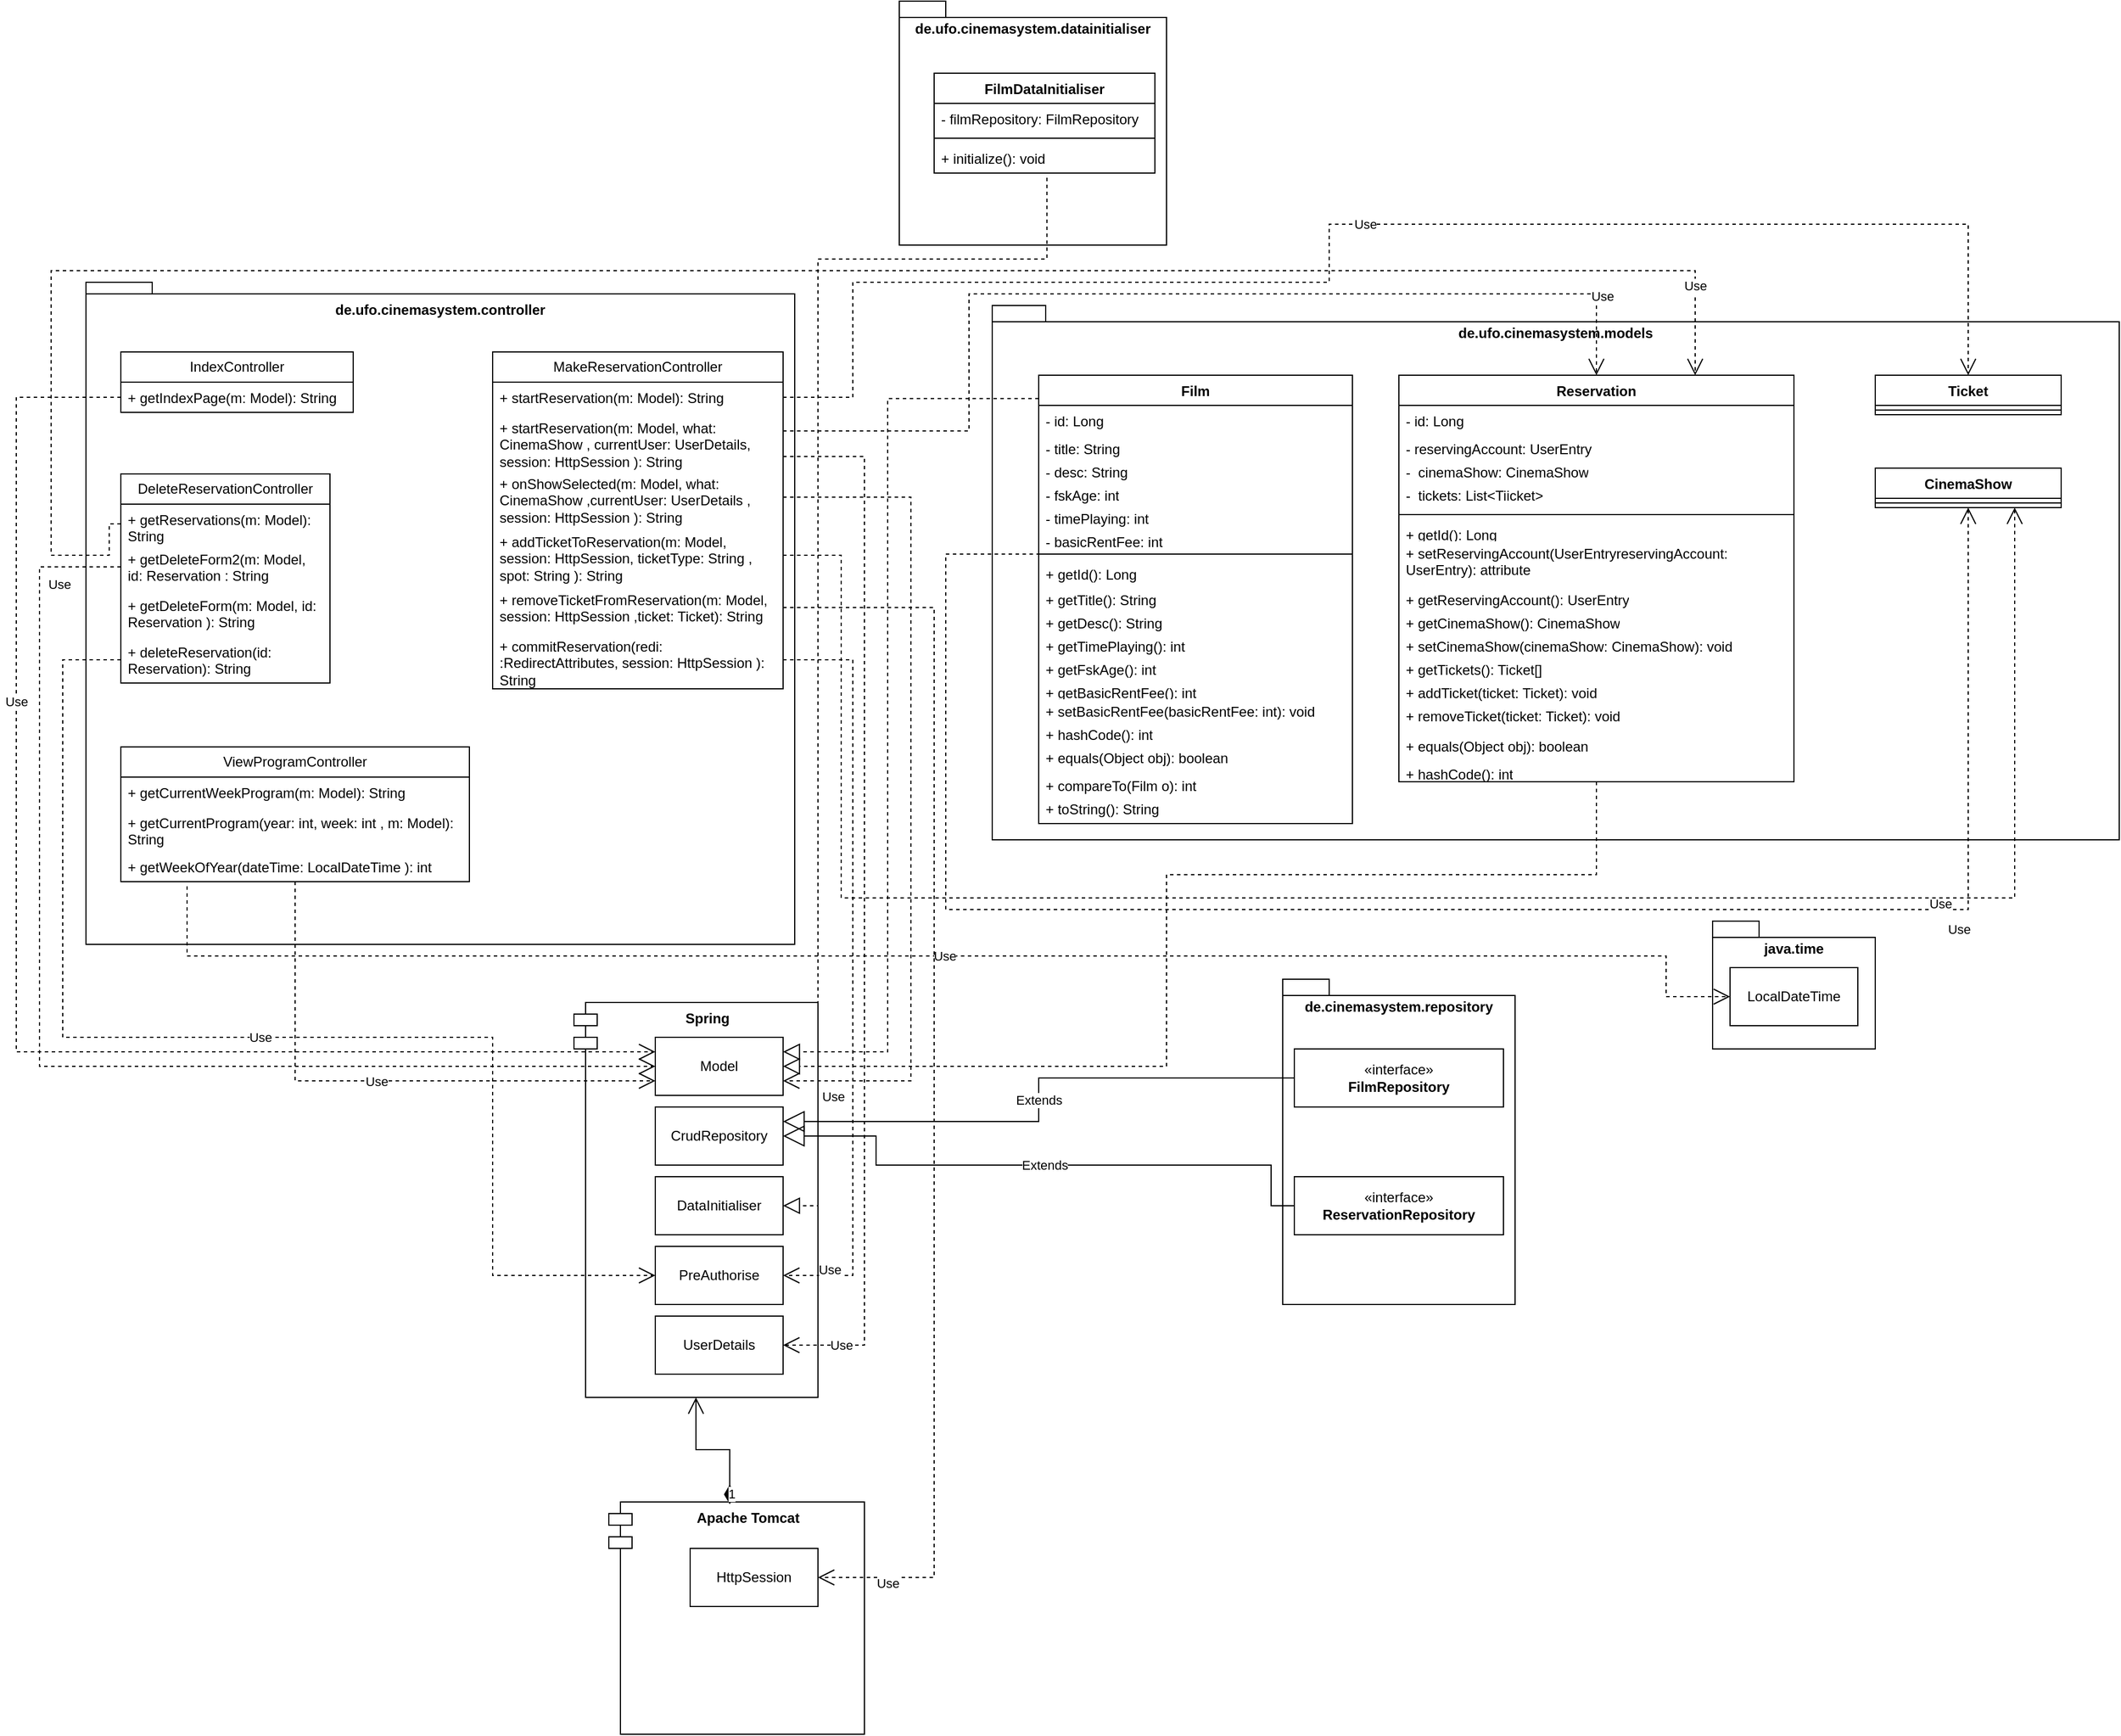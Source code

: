 <mxfile scale="1" border="0" version="24.4.4" type="device">
  <diagram name="Seite-1" id="IhkTXIfo_-wFS_k-5sz8">
    <mxGraphModel dx="1434" dy="706" grid="1" gridSize="10" guides="1" tooltips="1" connect="1" arrows="1" fold="1" page="1" pageScale="1" pageWidth="2336" pageHeight="1654" math="0" shadow="0">
      <root>
        <mxCell id="0" />
        <mxCell id="1" parent="0" />
        <mxCell id="A-yizS8SJ-F48T2tSaqv-97" value="Spring" style="shape=module;align=left;spacingLeft=20;align=center;verticalAlign=top;whiteSpace=wrap;html=1;fontStyle=1" parent="1" vertex="1">
          <mxGeometry x="510" y="870" width="210" height="340" as="geometry" />
        </mxCell>
        <mxCell id="A-yizS8SJ-F48T2tSaqv-1" value="de.ufo.cinemasystem.controller" style="shape=folder;fontStyle=1;spacingTop=10;tabWidth=50;tabHeight=10;tabPosition=left;html=1;whiteSpace=wrap;verticalAlign=top;" parent="1" vertex="1">
          <mxGeometry x="90" y="250" width="610" height="570" as="geometry" />
        </mxCell>
        <mxCell id="A-yizS8SJ-F48T2tSaqv-2" value="de.cinemasystem.repository" style="shape=folder;fontStyle=1;spacingTop=10;tabWidth=40;tabHeight=14;tabPosition=left;html=1;whiteSpace=wrap;labelPosition=center;verticalLabelPosition=middle;align=center;verticalAlign=top;" parent="1" vertex="1">
          <mxGeometry x="1120" y="850" width="200" height="280" as="geometry" />
        </mxCell>
        <mxCell id="A-yizS8SJ-F48T2tSaqv-4" value="de.ufo.cinemasystem.datainitialiser" style="shape=folder;fontStyle=1;spacingTop=10;tabWidth=40;tabHeight=14;tabPosition=left;html=1;whiteSpace=wrap;verticalAlign=top;" parent="1" vertex="1">
          <mxGeometry x="790" y="8" width="230" height="210" as="geometry" />
        </mxCell>
        <mxCell id="A-yizS8SJ-F48T2tSaqv-5" value="de.ufo.cinemasystem.models" style="shape=folder;fontStyle=1;spacingTop=10;tabWidth=40;tabHeight=14;tabPosition=left;html=1;whiteSpace=wrap;verticalAlign=top;" parent="1" vertex="1">
          <mxGeometry x="870" y="270" width="970" height="460" as="geometry" />
        </mxCell>
        <mxCell id="A-yizS8SJ-F48T2tSaqv-6" value="&lt;div&gt;«interface»&lt;b&gt;&lt;br&gt;&lt;/b&gt;&lt;/div&gt;&lt;div&gt;&lt;b&gt;FilmRepository&lt;/b&gt;&lt;/div&gt;" style="html=1;whiteSpace=wrap;" parent="1" vertex="1">
          <mxGeometry x="1130" y="910" width="180" height="50" as="geometry" />
        </mxCell>
        <mxCell id="A-yizS8SJ-F48T2tSaqv-7" value="«interface»&lt;br&gt;&lt;b&gt;ReservationRepository&lt;/b&gt;" style="html=1;whiteSpace=wrap;" parent="1" vertex="1">
          <mxGeometry x="1130" y="1020" width="180" height="50" as="geometry" />
        </mxCell>
        <mxCell id="A-yizS8SJ-F48T2tSaqv-8" value="Model" style="html=1;whiteSpace=wrap;" parent="1" vertex="1">
          <mxGeometry x="580" y="900" width="110" height="50" as="geometry" />
        </mxCell>
        <mxCell id="A-yizS8SJ-F48T2tSaqv-9" value="CrudRepository" style="html=1;whiteSpace=wrap;" parent="1" vertex="1">
          <mxGeometry x="580" y="960" width="110" height="50" as="geometry" />
        </mxCell>
        <mxCell id="A-yizS8SJ-F48T2tSaqv-10" value="DataInitialiser" style="html=1;whiteSpace=wrap;" parent="1" vertex="1">
          <mxGeometry x="580" y="1020" width="110" height="50" as="geometry" />
        </mxCell>
        <mxCell id="A-yizS8SJ-F48T2tSaqv-11" value="PreAuthorise" style="html=1;whiteSpace=wrap;" parent="1" vertex="1">
          <mxGeometry x="580" y="1080" width="110" height="50" as="geometry" />
        </mxCell>
        <mxCell id="A-yizS8SJ-F48T2tSaqv-12" value="Extends" style="endArrow=block;endSize=16;endFill=0;html=1;rounded=0;exitX=0;exitY=0.5;exitDx=0;exitDy=0;edgeStyle=orthogonalEdgeStyle;entryX=1;entryY=0.5;entryDx=0;entryDy=0;" parent="1" source="A-yizS8SJ-F48T2tSaqv-7" target="A-yizS8SJ-F48T2tSaqv-9" edge="1">
          <mxGeometry width="160" relative="1" as="geometry">
            <mxPoint x="1140" y="1010" as="sourcePoint" />
            <mxPoint x="780" y="983" as="targetPoint" />
            <Array as="points">
              <mxPoint x="1110" y="1045" />
              <mxPoint x="1110" y="1010" />
              <mxPoint x="770" y="1010" />
              <mxPoint x="770" y="985" />
            </Array>
          </mxGeometry>
        </mxCell>
        <mxCell id="A-yizS8SJ-F48T2tSaqv-13" value="Extends" style="endArrow=block;endSize=16;endFill=0;html=1;rounded=0;exitX=0;exitY=0.5;exitDx=0;exitDy=0;entryX=1;entryY=0.25;entryDx=0;entryDy=0;edgeStyle=orthogonalEdgeStyle;" parent="1" source="A-yizS8SJ-F48T2tSaqv-6" target="A-yizS8SJ-F48T2tSaqv-9" edge="1">
          <mxGeometry width="160" relative="1" as="geometry">
            <mxPoint x="860" y="810" as="sourcePoint" />
            <mxPoint x="1020" y="810" as="targetPoint" />
          </mxGeometry>
        </mxCell>
        <mxCell id="A-yizS8SJ-F48T2tSaqv-14" value="Film" style="swimlane;fontStyle=1;align=center;verticalAlign=top;childLayout=stackLayout;horizontal=1;startSize=26;horizontalStack=0;resizeParent=1;resizeParentMax=0;resizeLast=0;collapsible=1;marginBottom=0;whiteSpace=wrap;html=1;" parent="1" vertex="1">
          <mxGeometry x="910" y="330" width="270" height="386" as="geometry" />
        </mxCell>
        <mxCell id="A-yizS8SJ-F48T2tSaqv-15" value="- id: Long" style="text;strokeColor=none;fillColor=none;align=left;verticalAlign=top;spacingLeft=4;spacingRight=4;overflow=hidden;rotatable=0;points=[[0,0.5],[1,0.5]];portConstraint=eastwest;whiteSpace=wrap;html=1;" parent="A-yizS8SJ-F48T2tSaqv-14" vertex="1">
          <mxGeometry y="26" width="270" height="24" as="geometry" />
        </mxCell>
        <mxCell id="A-yizS8SJ-F48T2tSaqv-22" value="- title: String" style="text;strokeColor=none;fillColor=none;align=left;verticalAlign=top;spacingLeft=4;spacingRight=4;overflow=hidden;rotatable=0;points=[[0,0.5],[1,0.5]];portConstraint=eastwest;whiteSpace=wrap;html=1;" parent="A-yizS8SJ-F48T2tSaqv-14" vertex="1">
          <mxGeometry y="50" width="270" height="20" as="geometry" />
        </mxCell>
        <mxCell id="A-yizS8SJ-F48T2tSaqv-23" value="- desc: String" style="text;strokeColor=none;fillColor=none;align=left;verticalAlign=top;spacingLeft=4;spacingRight=4;overflow=hidden;rotatable=0;points=[[0,0.5],[1,0.5]];portConstraint=eastwest;whiteSpace=wrap;html=1;" parent="A-yizS8SJ-F48T2tSaqv-14" vertex="1">
          <mxGeometry y="70" width="270" height="20" as="geometry" />
        </mxCell>
        <mxCell id="A-yizS8SJ-F48T2tSaqv-24" value="- fskAge: int" style="text;strokeColor=none;fillColor=none;align=left;verticalAlign=top;spacingLeft=4;spacingRight=4;overflow=hidden;rotatable=0;points=[[0,0.5],[1,0.5]];portConstraint=eastwest;whiteSpace=wrap;html=1;" parent="A-yizS8SJ-F48T2tSaqv-14" vertex="1">
          <mxGeometry y="90" width="270" height="20" as="geometry" />
        </mxCell>
        <mxCell id="A-yizS8SJ-F48T2tSaqv-25" value="- timePlaying: int" style="text;strokeColor=none;fillColor=none;align=left;verticalAlign=top;spacingLeft=4;spacingRight=4;overflow=hidden;rotatable=0;points=[[0,0.5],[1,0.5]];portConstraint=eastwest;whiteSpace=wrap;html=1;" parent="A-yizS8SJ-F48T2tSaqv-14" vertex="1">
          <mxGeometry y="110" width="270" height="20" as="geometry" />
        </mxCell>
        <mxCell id="A-yizS8SJ-F48T2tSaqv-26" value="- basicRentFee: int" style="text;strokeColor=none;fillColor=none;align=left;verticalAlign=top;spacingLeft=4;spacingRight=4;overflow=hidden;rotatable=0;points=[[0,0.5],[1,0.5]];portConstraint=eastwest;whiteSpace=wrap;html=1;" parent="A-yizS8SJ-F48T2tSaqv-14" vertex="1">
          <mxGeometry y="130" width="270" height="20" as="geometry" />
        </mxCell>
        <mxCell id="A-yizS8SJ-F48T2tSaqv-16" value="" style="line;strokeWidth=1;fillColor=none;align=left;verticalAlign=middle;spacingTop=-1;spacingLeft=3;spacingRight=3;rotatable=0;labelPosition=right;points=[];portConstraint=eastwest;strokeColor=inherit;" parent="A-yizS8SJ-F48T2tSaqv-14" vertex="1">
          <mxGeometry y="150" width="270" height="8" as="geometry" />
        </mxCell>
        <mxCell id="A-yizS8SJ-F48T2tSaqv-17" value="+ getId(): Long" style="text;strokeColor=none;fillColor=none;align=left;verticalAlign=top;spacingLeft=4;spacingRight=4;overflow=hidden;rotatable=0;points=[[0,0.5],[1,0.5]];portConstraint=eastwest;whiteSpace=wrap;html=1;" parent="A-yizS8SJ-F48T2tSaqv-14" vertex="1">
          <mxGeometry y="158" width="270" height="22" as="geometry" />
        </mxCell>
        <mxCell id="A-yizS8SJ-F48T2tSaqv-27" value="+ getTitle(): String" style="text;strokeColor=none;fillColor=none;align=left;verticalAlign=top;spacingLeft=4;spacingRight=4;overflow=hidden;rotatable=0;points=[[0,0.5],[1,0.5]];portConstraint=eastwest;whiteSpace=wrap;html=1;" parent="A-yizS8SJ-F48T2tSaqv-14" vertex="1">
          <mxGeometry y="180" width="270" height="20" as="geometry" />
        </mxCell>
        <mxCell id="A-yizS8SJ-F48T2tSaqv-28" value="+ getDesc(): String" style="text;strokeColor=none;fillColor=none;align=left;verticalAlign=top;spacingLeft=4;spacingRight=4;overflow=hidden;rotatable=0;points=[[0,0.5],[1,0.5]];portConstraint=eastwest;whiteSpace=wrap;html=1;" parent="A-yizS8SJ-F48T2tSaqv-14" vertex="1">
          <mxGeometry y="200" width="270" height="20" as="geometry" />
        </mxCell>
        <mxCell id="A-yizS8SJ-F48T2tSaqv-29" value="+ getTimePlaying(): int" style="text;strokeColor=none;fillColor=none;align=left;verticalAlign=top;spacingLeft=4;spacingRight=4;overflow=hidden;rotatable=0;points=[[0,0.5],[1,0.5]];portConstraint=eastwest;whiteSpace=wrap;html=1;" parent="A-yizS8SJ-F48T2tSaqv-14" vertex="1">
          <mxGeometry y="220" width="270" height="20" as="geometry" />
        </mxCell>
        <mxCell id="A-yizS8SJ-F48T2tSaqv-30" value="+ getFskAge(): int" style="text;strokeColor=none;fillColor=none;align=left;verticalAlign=top;spacingLeft=4;spacingRight=4;overflow=hidden;rotatable=0;points=[[0,0.5],[1,0.5]];portConstraint=eastwest;whiteSpace=wrap;html=1;" parent="A-yizS8SJ-F48T2tSaqv-14" vertex="1">
          <mxGeometry y="240" width="270" height="20" as="geometry" />
        </mxCell>
        <mxCell id="A-yizS8SJ-F48T2tSaqv-31" value="+ getBasicRentFee(): int" style="text;strokeColor=none;fillColor=none;align=left;verticalAlign=top;spacingLeft=4;spacingRight=4;overflow=hidden;rotatable=0;points=[[0,0.5],[1,0.5]];portConstraint=eastwest;whiteSpace=wrap;html=1;" parent="A-yizS8SJ-F48T2tSaqv-14" vertex="1">
          <mxGeometry y="260" width="270" height="16" as="geometry" />
        </mxCell>
        <mxCell id="A-yizS8SJ-F48T2tSaqv-32" value="+ setBasicRentFee(basicRentFee: int): void" style="text;strokeColor=none;fillColor=none;align=left;verticalAlign=top;spacingLeft=4;spacingRight=4;overflow=hidden;rotatable=0;points=[[0,0.5],[1,0.5]];portConstraint=eastwest;whiteSpace=wrap;html=1;" parent="A-yizS8SJ-F48T2tSaqv-14" vertex="1">
          <mxGeometry y="276" width="270" height="20" as="geometry" />
        </mxCell>
        <mxCell id="A-yizS8SJ-F48T2tSaqv-33" value="+ hashCode(): int" style="text;strokeColor=none;fillColor=none;align=left;verticalAlign=top;spacingLeft=4;spacingRight=4;overflow=hidden;rotatable=0;points=[[0,0.5],[1,0.5]];portConstraint=eastwest;whiteSpace=wrap;html=1;" parent="A-yizS8SJ-F48T2tSaqv-14" vertex="1">
          <mxGeometry y="296" width="270" height="20" as="geometry" />
        </mxCell>
        <mxCell id="A-yizS8SJ-F48T2tSaqv-34" value="+ equals(Object obj): boolean" style="text;strokeColor=none;fillColor=none;align=left;verticalAlign=top;spacingLeft=4;spacingRight=4;overflow=hidden;rotatable=0;points=[[0,0.5],[1,0.5]];portConstraint=eastwest;whiteSpace=wrap;html=1;" parent="A-yizS8SJ-F48T2tSaqv-14" vertex="1">
          <mxGeometry y="316" width="270" height="24" as="geometry" />
        </mxCell>
        <mxCell id="A-yizS8SJ-F48T2tSaqv-35" value="+ compareTo(Film o): int" style="text;strokeColor=none;fillColor=none;align=left;verticalAlign=top;spacingLeft=4;spacingRight=4;overflow=hidden;rotatable=0;points=[[0,0.5],[1,0.5]];portConstraint=eastwest;whiteSpace=wrap;html=1;" parent="A-yizS8SJ-F48T2tSaqv-14" vertex="1">
          <mxGeometry y="340" width="270" height="20" as="geometry" />
        </mxCell>
        <mxCell id="A-yizS8SJ-F48T2tSaqv-36" value="+ toString(): String" style="text;strokeColor=none;fillColor=none;align=left;verticalAlign=top;spacingLeft=4;spacingRight=4;overflow=hidden;rotatable=0;points=[[0,0.5],[1,0.5]];portConstraint=eastwest;whiteSpace=wrap;html=1;" parent="A-yizS8SJ-F48T2tSaqv-14" vertex="1">
          <mxGeometry y="360" width="270" height="26" as="geometry" />
        </mxCell>
        <mxCell id="A-yizS8SJ-F48T2tSaqv-18" value="Reservation" style="swimlane;fontStyle=1;align=center;verticalAlign=top;childLayout=stackLayout;horizontal=1;startSize=26;horizontalStack=0;resizeParent=1;resizeParentMax=0;resizeLast=0;collapsible=1;marginBottom=0;whiteSpace=wrap;html=1;" parent="1" vertex="1">
          <mxGeometry x="1220" y="330" width="340" height="350" as="geometry" />
        </mxCell>
        <mxCell id="A-yizS8SJ-F48T2tSaqv-19" value="- id: Long" style="text;strokeColor=none;fillColor=none;align=left;verticalAlign=top;spacingLeft=4;spacingRight=4;overflow=hidden;rotatable=0;points=[[0,0.5],[1,0.5]];portConstraint=eastwest;whiteSpace=wrap;html=1;" parent="A-yizS8SJ-F48T2tSaqv-18" vertex="1">
          <mxGeometry y="26" width="340" height="24" as="geometry" />
        </mxCell>
        <mxCell id="A-yizS8SJ-F48T2tSaqv-39" value="- reservingAccount: UserEntry" style="text;strokeColor=none;fillColor=none;align=left;verticalAlign=top;spacingLeft=4;spacingRight=4;overflow=hidden;rotatable=0;points=[[0,0.5],[1,0.5]];portConstraint=eastwest;whiteSpace=wrap;html=1;" parent="A-yizS8SJ-F48T2tSaqv-18" vertex="1">
          <mxGeometry y="50" width="340" height="20" as="geometry" />
        </mxCell>
        <mxCell id="A-yizS8SJ-F48T2tSaqv-40" value="-&amp;nbsp; cinemaShow: CinemaShow" style="text;strokeColor=none;fillColor=none;align=left;verticalAlign=top;spacingLeft=4;spacingRight=4;overflow=hidden;rotatable=0;points=[[0,0.5],[1,0.5]];portConstraint=eastwest;whiteSpace=wrap;html=1;" parent="A-yizS8SJ-F48T2tSaqv-18" vertex="1">
          <mxGeometry y="70" width="340" height="20" as="geometry" />
        </mxCell>
        <mxCell id="A-yizS8SJ-F48T2tSaqv-41" value="-&amp;nbsp; tickets: List&amp;lt;Tiicket&amp;gt;" style="text;strokeColor=none;fillColor=none;align=left;verticalAlign=top;spacingLeft=4;spacingRight=4;overflow=hidden;rotatable=0;points=[[0,0.5],[1,0.5]];portConstraint=eastwest;whiteSpace=wrap;html=1;" parent="A-yizS8SJ-F48T2tSaqv-18" vertex="1">
          <mxGeometry y="90" width="340" height="26" as="geometry" />
        </mxCell>
        <mxCell id="A-yizS8SJ-F48T2tSaqv-20" value="" style="line;strokeWidth=1;fillColor=none;align=left;verticalAlign=middle;spacingTop=-1;spacingLeft=3;spacingRight=3;rotatable=0;labelPosition=right;points=[];portConstraint=eastwest;strokeColor=inherit;" parent="A-yizS8SJ-F48T2tSaqv-18" vertex="1">
          <mxGeometry y="116" width="340" height="8" as="geometry" />
        </mxCell>
        <mxCell id="A-yizS8SJ-F48T2tSaqv-21" value="+ getId(): Long" style="text;strokeColor=none;fillColor=none;align=left;verticalAlign=top;spacingLeft=4;spacingRight=4;overflow=hidden;rotatable=0;points=[[0,0.5],[1,0.5]];portConstraint=eastwest;whiteSpace=wrap;html=1;" parent="A-yizS8SJ-F48T2tSaqv-18" vertex="1">
          <mxGeometry y="124" width="340" height="16" as="geometry" />
        </mxCell>
        <mxCell id="A-yizS8SJ-F48T2tSaqv-43" value="+ setReservingAccount(UserEntryreservingAccount: UserEntry): attribute" style="text;strokeColor=none;fillColor=none;align=left;verticalAlign=top;spacingLeft=4;spacingRight=4;overflow=hidden;rotatable=0;points=[[0,0.5],[1,0.5]];portConstraint=eastwest;whiteSpace=wrap;html=1;" parent="A-yizS8SJ-F48T2tSaqv-18" vertex="1">
          <mxGeometry y="140" width="340" height="40" as="geometry" />
        </mxCell>
        <mxCell id="A-yizS8SJ-F48T2tSaqv-42" value="+ getReservingAccount(): UserEntry" style="text;strokeColor=none;fillColor=none;align=left;verticalAlign=top;spacingLeft=4;spacingRight=4;overflow=hidden;rotatable=0;points=[[0,0.5],[1,0.5]];portConstraint=eastwest;whiteSpace=wrap;html=1;" parent="A-yizS8SJ-F48T2tSaqv-18" vertex="1">
          <mxGeometry y="180" width="340" height="20" as="geometry" />
        </mxCell>
        <mxCell id="A-yizS8SJ-F48T2tSaqv-44" value="+ getCinemaShow(): CinemaShow" style="text;strokeColor=none;fillColor=none;align=left;verticalAlign=top;spacingLeft=4;spacingRight=4;overflow=hidden;rotatable=0;points=[[0,0.5],[1,0.5]];portConstraint=eastwest;whiteSpace=wrap;html=1;" parent="A-yizS8SJ-F48T2tSaqv-18" vertex="1">
          <mxGeometry y="200" width="340" height="20" as="geometry" />
        </mxCell>
        <mxCell id="A-yizS8SJ-F48T2tSaqv-45" value="+ setCinemaShow(cinemaShow: CinemaShow): void" style="text;strokeColor=none;fillColor=none;align=left;verticalAlign=top;spacingLeft=4;spacingRight=4;overflow=hidden;rotatable=0;points=[[0,0.5],[1,0.5]];portConstraint=eastwest;whiteSpace=wrap;html=1;" parent="A-yizS8SJ-F48T2tSaqv-18" vertex="1">
          <mxGeometry y="220" width="340" height="20" as="geometry" />
        </mxCell>
        <mxCell id="A-yizS8SJ-F48T2tSaqv-46" value="+ getTickets(): Ticket[]" style="text;strokeColor=none;fillColor=none;align=left;verticalAlign=top;spacingLeft=4;spacingRight=4;overflow=hidden;rotatable=0;points=[[0,0.5],[1,0.5]];portConstraint=eastwest;whiteSpace=wrap;html=1;" parent="A-yizS8SJ-F48T2tSaqv-18" vertex="1">
          <mxGeometry y="240" width="340" height="20" as="geometry" />
        </mxCell>
        <mxCell id="A-yizS8SJ-F48T2tSaqv-47" value="+ addTicket(ticket: Ticket): void" style="text;strokeColor=none;fillColor=none;align=left;verticalAlign=top;spacingLeft=4;spacingRight=4;overflow=hidden;rotatable=0;points=[[0,0.5],[1,0.5]];portConstraint=eastwest;whiteSpace=wrap;html=1;" parent="A-yizS8SJ-F48T2tSaqv-18" vertex="1">
          <mxGeometry y="260" width="340" height="20" as="geometry" />
        </mxCell>
        <mxCell id="A-yizS8SJ-F48T2tSaqv-48" value="+ removeTicket(ticket: Ticket): void" style="text;strokeColor=none;fillColor=none;align=left;verticalAlign=top;spacingLeft=4;spacingRight=4;overflow=hidden;rotatable=0;points=[[0,0.5],[1,0.5]];portConstraint=eastwest;whiteSpace=wrap;html=1;" parent="A-yizS8SJ-F48T2tSaqv-18" vertex="1">
          <mxGeometry y="280" width="340" height="26" as="geometry" />
        </mxCell>
        <mxCell id="A-yizS8SJ-F48T2tSaqv-50" value="+ equals(Object obj): boolean" style="text;strokeColor=none;fillColor=none;align=left;verticalAlign=top;spacingLeft=4;spacingRight=4;overflow=hidden;rotatable=0;points=[[0,0.5],[1,0.5]];portConstraint=eastwest;whiteSpace=wrap;html=1;" parent="A-yizS8SJ-F48T2tSaqv-18" vertex="1">
          <mxGeometry y="306" width="340" height="24" as="geometry" />
        </mxCell>
        <mxCell id="A-yizS8SJ-F48T2tSaqv-49" value="+ hashCode(): int" style="text;strokeColor=none;fillColor=none;align=left;verticalAlign=top;spacingLeft=4;spacingRight=4;overflow=hidden;rotatable=0;points=[[0,0.5],[1,0.5]];portConstraint=eastwest;whiteSpace=wrap;html=1;" parent="A-yizS8SJ-F48T2tSaqv-18" vertex="1">
          <mxGeometry y="330" width="340" height="20" as="geometry" />
        </mxCell>
        <mxCell id="A-yizS8SJ-F48T2tSaqv-38" value="" style="endArrow=block;dashed=1;endFill=0;endSize=12;html=1;rounded=0;exitX=0;exitY=0.052;exitDx=0;exitDy=0;exitPerimeter=0;entryX=1;entryY=0.25;entryDx=0;entryDy=0;edgeStyle=orthogonalEdgeStyle;" parent="1" source="A-yizS8SJ-F48T2tSaqv-14" target="A-yizS8SJ-F48T2tSaqv-8" edge="1">
          <mxGeometry width="160" relative="1" as="geometry">
            <mxPoint x="780" y="610" as="sourcePoint" />
            <mxPoint x="940" y="610" as="targetPoint" />
            <Array as="points">
              <mxPoint x="780" y="350" />
              <mxPoint x="780" y="913" />
            </Array>
          </mxGeometry>
        </mxCell>
        <mxCell id="A-yizS8SJ-F48T2tSaqv-52" value="" style="endArrow=block;dashed=1;endFill=0;endSize=12;html=1;rounded=0;exitX=0.5;exitY=1;exitDx=0;exitDy=0;entryX=1;entryY=0.5;entryDx=0;entryDy=0;edgeStyle=orthogonalEdgeStyle;" parent="1" source="A-yizS8SJ-F48T2tSaqv-18" target="A-yizS8SJ-F48T2tSaqv-8" edge="1">
          <mxGeometry width="160" relative="1" as="geometry">
            <mxPoint x="1490" y="790" as="sourcePoint" />
            <mxPoint x="1650" y="790" as="targetPoint" />
            <Array as="points">
              <mxPoint x="1390" y="760" />
              <mxPoint x="1020" y="760" />
              <mxPoint x="1020" y="925" />
            </Array>
          </mxGeometry>
        </mxCell>
        <mxCell id="A-yizS8SJ-F48T2tSaqv-53" value="FilmDataInitialiser" style="swimlane;fontStyle=1;align=center;verticalAlign=top;childLayout=stackLayout;horizontal=1;startSize=26;horizontalStack=0;resizeParent=1;resizeParentMax=0;resizeLast=0;collapsible=1;marginBottom=0;whiteSpace=wrap;html=1;" parent="1" vertex="1">
          <mxGeometry x="820" y="70" width="190" height="86" as="geometry" />
        </mxCell>
        <mxCell id="A-yizS8SJ-F48T2tSaqv-54" value="- filmRepository: FilmRepository" style="text;strokeColor=none;fillColor=none;align=left;verticalAlign=top;spacingLeft=4;spacingRight=4;overflow=hidden;rotatable=0;points=[[0,0.5],[1,0.5]];portConstraint=eastwest;whiteSpace=wrap;html=1;" parent="A-yizS8SJ-F48T2tSaqv-53" vertex="1">
          <mxGeometry y="26" width="190" height="26" as="geometry" />
        </mxCell>
        <mxCell id="A-yizS8SJ-F48T2tSaqv-55" value="" style="line;strokeWidth=1;fillColor=none;align=left;verticalAlign=middle;spacingTop=-1;spacingLeft=3;spacingRight=3;rotatable=0;labelPosition=right;points=[];portConstraint=eastwest;strokeColor=inherit;" parent="A-yizS8SJ-F48T2tSaqv-53" vertex="1">
          <mxGeometry y="52" width="190" height="8" as="geometry" />
        </mxCell>
        <mxCell id="A-yizS8SJ-F48T2tSaqv-56" value="+ initialize(): void" style="text;strokeColor=none;fillColor=none;align=left;verticalAlign=top;spacingLeft=4;spacingRight=4;overflow=hidden;rotatable=0;points=[[0,0.5],[1,0.5]];portConstraint=eastwest;whiteSpace=wrap;html=1;" parent="A-yizS8SJ-F48T2tSaqv-53" vertex="1">
          <mxGeometry y="60" width="190" height="26" as="geometry" />
        </mxCell>
        <mxCell id="A-yizS8SJ-F48T2tSaqv-57" value="" style="endArrow=block;dashed=1;endFill=0;endSize=12;html=1;rounded=0;exitX=0.511;exitY=1.154;exitDx=0;exitDy=0;exitPerimeter=0;entryX=1;entryY=0.5;entryDx=0;entryDy=0;edgeStyle=orthogonalEdgeStyle;" parent="1" source="A-yizS8SJ-F48T2tSaqv-56" target="A-yizS8SJ-F48T2tSaqv-10" edge="1">
          <mxGeometry width="160" relative="1" as="geometry">
            <mxPoint x="590" y="170" as="sourcePoint" />
            <mxPoint x="750" y="170" as="targetPoint" />
            <Array as="points">
              <mxPoint x="917" y="230" />
              <mxPoint x="720" y="230" />
              <mxPoint x="720" y="1045" />
            </Array>
          </mxGeometry>
        </mxCell>
        <mxCell id="A-yizS8SJ-F48T2tSaqv-58" value="IndexController" style="swimlane;fontStyle=0;childLayout=stackLayout;horizontal=1;startSize=26;fillColor=none;horizontalStack=0;resizeParent=1;resizeParentMax=0;resizeLast=0;collapsible=1;marginBottom=0;whiteSpace=wrap;html=1;" parent="1" vertex="1">
          <mxGeometry x="120" y="310" width="200" height="52" as="geometry" />
        </mxCell>
        <mxCell id="A-yizS8SJ-F48T2tSaqv-59" value="+ getIndexPage(m: Model): String" style="text;strokeColor=none;fillColor=none;align=left;verticalAlign=top;spacingLeft=4;spacingRight=4;overflow=hidden;rotatable=0;points=[[0,0.5],[1,0.5]];portConstraint=eastwest;whiteSpace=wrap;html=1;" parent="A-yizS8SJ-F48T2tSaqv-58" vertex="1">
          <mxGeometry y="26" width="200" height="26" as="geometry" />
        </mxCell>
        <mxCell id="A-yizS8SJ-F48T2tSaqv-62" value="Use" style="endArrow=open;endSize=12;dashed=1;html=1;rounded=0;exitX=0;exitY=0.5;exitDx=0;exitDy=0;entryX=0;entryY=0.25;entryDx=0;entryDy=0;edgeStyle=orthogonalEdgeStyle;" parent="1" source="A-yizS8SJ-F48T2tSaqv-59" target="A-yizS8SJ-F48T2tSaqv-8" edge="1">
          <mxGeometry x="-0.416" width="160" relative="1" as="geometry">
            <mxPoint x="150" y="510" as="sourcePoint" />
            <mxPoint x="310" y="510" as="targetPoint" />
            <Array as="points">
              <mxPoint x="30" y="349" />
              <mxPoint x="30" y="913" />
            </Array>
            <mxPoint as="offset" />
          </mxGeometry>
        </mxCell>
        <mxCell id="A-yizS8SJ-F48T2tSaqv-63" value="MakeReservationController" style="swimlane;fontStyle=0;childLayout=stackLayout;horizontal=1;startSize=26;fillColor=none;horizontalStack=0;resizeParent=1;resizeParentMax=0;resizeLast=0;collapsible=1;marginBottom=0;whiteSpace=wrap;html=1;" parent="1" vertex="1">
          <mxGeometry x="440" y="310" width="250" height="290" as="geometry" />
        </mxCell>
        <mxCell id="A-yizS8SJ-F48T2tSaqv-64" value="+ startReservation(m: Model): String " style="text;strokeColor=none;fillColor=none;align=left;verticalAlign=top;spacingLeft=4;spacingRight=4;overflow=hidden;rotatable=0;points=[[0,0.5],[1,0.5]];portConstraint=eastwest;whiteSpace=wrap;html=1;" parent="A-yizS8SJ-F48T2tSaqv-63" vertex="1">
          <mxGeometry y="26" width="250" height="26" as="geometry" />
        </mxCell>
        <mxCell id="A-yizS8SJ-F48T2tSaqv-65" value="+ startReservation(m: Model, what: CinemaShow , currentUser: UserDetails, session: HttpSession ): String " style="text;strokeColor=none;fillColor=none;align=left;verticalAlign=top;spacingLeft=4;spacingRight=4;overflow=hidden;rotatable=0;points=[[0,0.5],[1,0.5]];portConstraint=eastwest;whiteSpace=wrap;html=1;" parent="A-yizS8SJ-F48T2tSaqv-63" vertex="1">
          <mxGeometry y="52" width="250" height="48" as="geometry" />
        </mxCell>
        <mxCell id="A-yizS8SJ-F48T2tSaqv-66" value="+ onShowSelected(m: Model, what: CinemaShow ,currentUser: UserDetails , session: HttpSession ): String " style="text;strokeColor=none;fillColor=none;align=left;verticalAlign=top;spacingLeft=4;spacingRight=4;overflow=hidden;rotatable=0;points=[[0,0.5],[1,0.5]];portConstraint=eastwest;whiteSpace=wrap;html=1;" parent="A-yizS8SJ-F48T2tSaqv-63" vertex="1">
          <mxGeometry y="100" width="250" height="50" as="geometry" />
        </mxCell>
        <mxCell id="A-yizS8SJ-F48T2tSaqv-67" value="+ addTicketToReservation(m: Model,&amp;nbsp; session: HttpSession, ticketType: String , spot: String ): String" style="text;strokeColor=none;fillColor=none;align=left;verticalAlign=top;spacingLeft=4;spacingRight=4;overflow=hidden;rotatable=0;points=[[0,0.5],[1,0.5]];portConstraint=eastwest;whiteSpace=wrap;html=1;" parent="A-yizS8SJ-F48T2tSaqv-63" vertex="1">
          <mxGeometry y="150" width="250" height="50" as="geometry" />
        </mxCell>
        <mxCell id="A-yizS8SJ-F48T2tSaqv-68" value="+ removeTicketFromReservation(m: Model, session: HttpSession ,ticket: Ticket): String" style="text;strokeColor=none;fillColor=none;align=left;verticalAlign=top;spacingLeft=4;spacingRight=4;overflow=hidden;rotatable=0;points=[[0,0.5],[1,0.5]];portConstraint=eastwest;whiteSpace=wrap;html=1;" parent="A-yizS8SJ-F48T2tSaqv-63" vertex="1">
          <mxGeometry y="200" width="250" height="40" as="geometry" />
        </mxCell>
        <mxCell id="A-yizS8SJ-F48T2tSaqv-69" value="+ commitReservation(redi: :RedirectAttributes, session: HttpSession ): String " style="text;strokeColor=none;fillColor=none;align=left;verticalAlign=top;spacingLeft=4;spacingRight=4;overflow=hidden;rotatable=0;points=[[0,0.5],[1,0.5]];portConstraint=eastwest;whiteSpace=wrap;html=1;" parent="A-yizS8SJ-F48T2tSaqv-63" vertex="1">
          <mxGeometry y="240" width="250" height="50" as="geometry" />
        </mxCell>
        <mxCell id="A-yizS8SJ-F48T2tSaqv-70" value="DeleteReservationController" style="swimlane;fontStyle=0;childLayout=stackLayout;horizontal=1;startSize=26;fillColor=none;horizontalStack=0;resizeParent=1;resizeParentMax=0;resizeLast=0;collapsible=1;marginBottom=0;whiteSpace=wrap;html=1;" parent="1" vertex="1">
          <mxGeometry x="120" y="415" width="180" height="180" as="geometry" />
        </mxCell>
        <mxCell id="A-yizS8SJ-F48T2tSaqv-71" value="+ getReservations(m: Model): String" style="text;strokeColor=none;fillColor=none;align=left;verticalAlign=top;spacingLeft=4;spacingRight=4;overflow=hidden;rotatable=0;points=[[0,0.5],[1,0.5]];portConstraint=eastwest;whiteSpace=wrap;html=1;" parent="A-yizS8SJ-F48T2tSaqv-70" vertex="1">
          <mxGeometry y="26" width="180" height="34" as="geometry" />
        </mxCell>
        <mxCell id="A-yizS8SJ-F48T2tSaqv-72" value="+ getDeleteForm2(m: Model,&amp;nbsp; id: Reservation : String " style="text;strokeColor=none;fillColor=none;align=left;verticalAlign=top;spacingLeft=4;spacingRight=4;overflow=hidden;rotatable=0;points=[[0,0.5],[1,0.5]];portConstraint=eastwest;whiteSpace=wrap;html=1;" parent="A-yizS8SJ-F48T2tSaqv-70" vertex="1">
          <mxGeometry y="60" width="180" height="40" as="geometry" />
        </mxCell>
        <mxCell id="A-yizS8SJ-F48T2tSaqv-73" value="+ getDeleteForm(m: Model, id: Reservation ): String " style="text;strokeColor=none;fillColor=none;align=left;verticalAlign=top;spacingLeft=4;spacingRight=4;overflow=hidden;rotatable=0;points=[[0,0.5],[1,0.5]];portConstraint=eastwest;whiteSpace=wrap;html=1;" parent="A-yizS8SJ-F48T2tSaqv-70" vertex="1">
          <mxGeometry y="100" width="180" height="40" as="geometry" />
        </mxCell>
        <mxCell id="A-yizS8SJ-F48T2tSaqv-75" value="+ deleteReservation(id: Reservation): String " style="text;strokeColor=none;fillColor=none;align=left;verticalAlign=top;spacingLeft=4;spacingRight=4;overflow=hidden;rotatable=0;points=[[0,0.5],[1,0.5]];portConstraint=eastwest;whiteSpace=wrap;html=1;" parent="A-yizS8SJ-F48T2tSaqv-70" vertex="1">
          <mxGeometry y="140" width="180" height="40" as="geometry" />
        </mxCell>
        <mxCell id="A-yizS8SJ-F48T2tSaqv-74" value="Use" style="endArrow=open;endSize=12;dashed=1;html=1;rounded=0;exitX=1;exitY=0.5;exitDx=0;exitDy=0;entryX=1;entryY=0.75;entryDx=0;entryDy=0;edgeStyle=orthogonalEdgeStyle;" parent="1" source="A-yizS8SJ-F48T2tSaqv-66" target="A-yizS8SJ-F48T2tSaqv-8" edge="1">
          <mxGeometry x="0.881" y="13" width="160" relative="1" as="geometry">
            <mxPoint x="780" y="460" as="sourcePoint" />
            <mxPoint x="940" y="460" as="targetPoint" />
            <Array as="points">
              <mxPoint x="800" y="435" />
              <mxPoint x="800" y="938" />
            </Array>
            <mxPoint as="offset" />
          </mxGeometry>
        </mxCell>
        <mxCell id="A-yizS8SJ-F48T2tSaqv-76" value="ViewProgramController" style="swimlane;fontStyle=0;childLayout=stackLayout;horizontal=1;startSize=26;fillColor=none;horizontalStack=0;resizeParent=1;resizeParentMax=0;resizeLast=0;collapsible=1;marginBottom=0;whiteSpace=wrap;html=1;" parent="1" vertex="1">
          <mxGeometry x="120" y="650" width="300" height="116" as="geometry" />
        </mxCell>
        <mxCell id="A-yizS8SJ-F48T2tSaqv-77" value="+ getCurrentWeekProgram(m: Model): String " style="text;strokeColor=none;fillColor=none;align=left;verticalAlign=top;spacingLeft=4;spacingRight=4;overflow=hidden;rotatable=0;points=[[0,0.5],[1,0.5]];portConstraint=eastwest;whiteSpace=wrap;html=1;" parent="A-yizS8SJ-F48T2tSaqv-76" vertex="1">
          <mxGeometry y="26" width="300" height="26" as="geometry" />
        </mxCell>
        <mxCell id="A-yizS8SJ-F48T2tSaqv-78" value="+ getCurrentProgram(year: int, week: int , m: Model): String " style="text;strokeColor=none;fillColor=none;align=left;verticalAlign=top;spacingLeft=4;spacingRight=4;overflow=hidden;rotatable=0;points=[[0,0.5],[1,0.5]];portConstraint=eastwest;whiteSpace=wrap;html=1;" parent="A-yizS8SJ-F48T2tSaqv-76" vertex="1">
          <mxGeometry y="52" width="300" height="38" as="geometry" />
        </mxCell>
        <mxCell id="A-yizS8SJ-F48T2tSaqv-79" value="+ getWeekOfYear(dateTime: LocalDateTime ): int" style="text;strokeColor=none;fillColor=none;align=left;verticalAlign=top;spacingLeft=4;spacingRight=4;overflow=hidden;rotatable=0;points=[[0,0.5],[1,0.5]];portConstraint=eastwest;whiteSpace=wrap;html=1;" parent="A-yizS8SJ-F48T2tSaqv-76" vertex="1">
          <mxGeometry y="90" width="300" height="26" as="geometry" />
        </mxCell>
        <mxCell id="A-yizS8SJ-F48T2tSaqv-80" value="Use" style="endArrow=open;endSize=12;dashed=1;html=1;rounded=0;exitX=0;exitY=0.5;exitDx=0;exitDy=0;entryX=0;entryY=0.5;entryDx=0;entryDy=0;edgeStyle=orthogonalEdgeStyle;" parent="1" source="A-yizS8SJ-F48T2tSaqv-72" target="A-yizS8SJ-F48T2tSaqv-8" edge="1">
          <mxGeometry x="-0.896" y="15" width="160" relative="1" as="geometry">
            <mxPoint x="120" y="870" as="sourcePoint" />
            <mxPoint x="280" y="870" as="targetPoint" />
            <Array as="points">
              <mxPoint x="50" y="495" />
              <mxPoint x="50" y="925" />
            </Array>
            <mxPoint as="offset" />
          </mxGeometry>
        </mxCell>
        <mxCell id="A-yizS8SJ-F48T2tSaqv-81" value="Use" style="endArrow=open;endSize=12;dashed=1;html=1;rounded=0;entryX=0;entryY=0.75;entryDx=0;entryDy=0;edgeStyle=orthogonalEdgeStyle;" parent="1" source="A-yizS8SJ-F48T2tSaqv-79" target="A-yizS8SJ-F48T2tSaqv-8" edge="1">
          <mxGeometry width="160" relative="1" as="geometry">
            <mxPoint x="120" y="960" as="sourcePoint" />
            <mxPoint x="280" y="960" as="targetPoint" />
            <Array as="points">
              <mxPoint x="270" y="938" />
            </Array>
          </mxGeometry>
        </mxCell>
        <mxCell id="A-yizS8SJ-F48T2tSaqv-82" value="java.time" style="shape=folder;fontStyle=1;spacingTop=10;tabWidth=40;tabHeight=14;tabPosition=left;html=1;whiteSpace=wrap;verticalAlign=top;" parent="1" vertex="1">
          <mxGeometry x="1490" y="800" width="140" height="110" as="geometry" />
        </mxCell>
        <mxCell id="A-yizS8SJ-F48T2tSaqv-83" value="LocalDateTime" style="html=1;whiteSpace=wrap;" parent="1" vertex="1">
          <mxGeometry x="1505" y="840" width="110" height="50" as="geometry" />
        </mxCell>
        <mxCell id="A-yizS8SJ-F48T2tSaqv-84" value="Use" style="endArrow=open;endSize=12;dashed=1;html=1;rounded=0;exitX=0.19;exitY=1.154;exitDx=0;exitDy=0;exitPerimeter=0;edgeStyle=orthogonalEdgeStyle;entryX=0;entryY=0.5;entryDx=0;entryDy=0;" parent="1" source="A-yizS8SJ-F48T2tSaqv-79" target="A-yizS8SJ-F48T2tSaqv-83" edge="1">
          <mxGeometry width="160" relative="1" as="geometry">
            <mxPoint x="100" y="1040" as="sourcePoint" />
            <mxPoint x="260" y="1040" as="targetPoint" />
            <Array as="points">
              <mxPoint x="177" y="830" />
              <mxPoint x="1450" y="830" />
              <mxPoint x="1450" y="865" />
            </Array>
          </mxGeometry>
        </mxCell>
        <mxCell id="A-yizS8SJ-F48T2tSaqv-85" value="Use" style="endArrow=open;endSize=12;dashed=1;html=1;rounded=0;exitX=0;exitY=0.5;exitDx=0;exitDy=0;entryX=0;entryY=0.5;entryDx=0;entryDy=0;edgeStyle=orthogonalEdgeStyle;" parent="1" source="A-yizS8SJ-F48T2tSaqv-75" target="A-yizS8SJ-F48T2tSaqv-11" edge="1">
          <mxGeometry width="160" relative="1" as="geometry">
            <mxPoint x="60" y="1040" as="sourcePoint" />
            <mxPoint x="220" y="1040" as="targetPoint" />
            <Array as="points">
              <mxPoint x="70" y="575" />
              <mxPoint x="70" y="900" />
              <mxPoint x="440" y="900" />
              <mxPoint x="440" y="1105" />
            </Array>
          </mxGeometry>
        </mxCell>
        <mxCell id="A-yizS8SJ-F48T2tSaqv-86" value="Use" style="endArrow=open;endSize=12;dashed=1;html=1;rounded=0;exitX=1;exitY=0.5;exitDx=0;exitDy=0;entryX=1;entryY=0.5;entryDx=0;entryDy=0;edgeStyle=orthogonalEdgeStyle;" parent="1" source="A-yizS8SJ-F48T2tSaqv-69" target="A-yizS8SJ-F48T2tSaqv-11" edge="1">
          <mxGeometry x="0.877" y="-5" width="160" relative="1" as="geometry">
            <mxPoint x="180" y="1010" as="sourcePoint" />
            <mxPoint x="340" y="1010" as="targetPoint" />
            <Array as="points">
              <mxPoint x="750" y="575" />
              <mxPoint x="750" y="1105" />
            </Array>
            <mxPoint as="offset" />
          </mxGeometry>
        </mxCell>
        <mxCell id="A-yizS8SJ-F48T2tSaqv-92" value="Use" style="endArrow=open;endSize=12;dashed=1;html=1;rounded=0;exitX=0.004;exitY=-0.182;exitDx=0;exitDy=0;exitPerimeter=0;edgeStyle=orthogonalEdgeStyle;entryX=0.5;entryY=1;entryDx=0;entryDy=0;" parent="1" source="A-yizS8SJ-F48T2tSaqv-17" target="S43jm4nkd4wh1t1c2C6u-3" edge="1">
          <mxGeometry x="0.541" y="5" width="160" relative="1" as="geometry">
            <mxPoint x="50" y="1130" as="sourcePoint" />
            <mxPoint x="1715" y="640" as="targetPoint" />
            <Array as="points">
              <mxPoint x="830" y="484" />
              <mxPoint x="830" y="790" />
              <mxPoint x="1710" y="790" />
            </Array>
            <mxPoint as="offset" />
          </mxGeometry>
        </mxCell>
        <mxCell id="A-yizS8SJ-F48T2tSaqv-93" value="Use" style="endArrow=open;endSize=12;dashed=1;html=1;rounded=0;exitX=1;exitY=0.5;exitDx=0;exitDy=0;edgeStyle=orthogonalEdgeStyle;entryX=0.75;entryY=1;entryDx=0;entryDy=0;" parent="1" source="A-yizS8SJ-F48T2tSaqv-67" target="S43jm4nkd4wh1t1c2C6u-3" edge="1">
          <mxGeometry x="0.545" y="-27" width="160" relative="1" as="geometry">
            <mxPoint x="10" y="950" as="sourcePoint" />
            <mxPoint x="1742.5" y="640" as="targetPoint" />
            <Array as="points">
              <mxPoint x="740" y="485" />
              <mxPoint x="740" y="780" />
              <mxPoint x="1750" y="780" />
            </Array>
            <mxPoint as="offset" />
          </mxGeometry>
        </mxCell>
        <mxCell id="A-yizS8SJ-F48T2tSaqv-96" value="Apache Tomcat" style="shape=module;align=left;spacingLeft=20;align=center;verticalAlign=top;whiteSpace=wrap;html=1;fontStyle=1" parent="1" vertex="1">
          <mxGeometry x="540" y="1300" width="220" height="200" as="geometry" />
        </mxCell>
        <mxCell id="A-yizS8SJ-F48T2tSaqv-95" value="HttpSession" style="html=1;whiteSpace=wrap;" parent="1" vertex="1">
          <mxGeometry x="610" y="1340" width="110" height="50" as="geometry" />
        </mxCell>
        <mxCell id="A-yizS8SJ-F48T2tSaqv-98" value="1" style="endArrow=open;html=1;endSize=12;startArrow=diamondThin;startSize=14;startFill=1;edgeStyle=orthogonalEdgeStyle;align=left;verticalAlign=bottom;rounded=0;exitX=0.473;exitY=0.01;exitDx=0;exitDy=0;exitPerimeter=0;" parent="1" source="A-yizS8SJ-F48T2tSaqv-96" target="A-yizS8SJ-F48T2tSaqv-97" edge="1">
          <mxGeometry x="-1" y="3" relative="1" as="geometry">
            <mxPoint x="590" y="1270" as="sourcePoint" />
            <mxPoint x="750" y="1270" as="targetPoint" />
          </mxGeometry>
        </mxCell>
        <mxCell id="A-yizS8SJ-F48T2tSaqv-99" value="Use" style="endArrow=open;endSize=12;dashed=1;html=1;rounded=0;exitX=1;exitY=0.5;exitDx=0;exitDy=0;entryX=1;entryY=0.5;entryDx=0;entryDy=0;edgeStyle=orthogonalEdgeStyle;" parent="1" source="A-yizS8SJ-F48T2tSaqv-68" target="A-yizS8SJ-F48T2tSaqv-95" edge="1">
          <mxGeometry x="0.887" y="5" width="160" relative="1" as="geometry">
            <mxPoint x="240" y="1190" as="sourcePoint" />
            <mxPoint x="400" y="1190" as="targetPoint" />
            <Array as="points">
              <mxPoint x="820" y="530" />
              <mxPoint x="820" y="1365" />
            </Array>
            <mxPoint as="offset" />
          </mxGeometry>
        </mxCell>
        <mxCell id="S43jm4nkd4wh1t1c2C6u-1" value="Use" style="endArrow=open;endSize=12;dashed=1;html=1;rounded=0;exitX=1;exitY=0.333;exitDx=0;exitDy=0;exitPerimeter=0;edgeStyle=orthogonalEdgeStyle;entryX=0.5;entryY=0;entryDx=0;entryDy=0;" parent="1" source="A-yizS8SJ-F48T2tSaqv-65" target="A-yizS8SJ-F48T2tSaqv-18" edge="1">
          <mxGeometry x="0.848" y="5" width="160" relative="1" as="geometry">
            <mxPoint x="740" y="300" as="sourcePoint" />
            <mxPoint x="1330" y="260" as="targetPoint" />
            <Array as="points">
              <mxPoint x="850" y="378" />
              <mxPoint x="850" y="260" />
              <mxPoint x="1390" y="260" />
            </Array>
            <mxPoint as="offset" />
          </mxGeometry>
        </mxCell>
        <mxCell id="S43jm4nkd4wh1t1c2C6u-2" value="Use" style="endArrow=open;endSize=12;dashed=1;html=1;rounded=0;exitX=0;exitY=0.5;exitDx=0;exitDy=0;edgeStyle=orthogonalEdgeStyle;entryX=0.75;entryY=0;entryDx=0;entryDy=0;" parent="1" source="A-yizS8SJ-F48T2tSaqv-71" target="A-yizS8SJ-F48T2tSaqv-18" edge="1">
          <mxGeometry x="0.916" width="160" relative="1" as="geometry">
            <mxPoint x="130" y="140" as="sourcePoint" />
            <mxPoint x="1340" y="250" as="targetPoint" />
            <Array as="points">
              <mxPoint x="110" y="458" />
              <mxPoint x="110" y="485" />
              <mxPoint x="60" y="485" />
              <mxPoint x="60" y="240" />
              <mxPoint x="1475" y="240" />
            </Array>
            <mxPoint as="offset" />
          </mxGeometry>
        </mxCell>
        <mxCell id="S43jm4nkd4wh1t1c2C6u-3" value="CinemaShow" style="swimlane;fontStyle=1;align=center;verticalAlign=top;childLayout=stackLayout;horizontal=1;startSize=26;horizontalStack=0;resizeParent=1;resizeParentMax=0;resizeLast=0;collapsible=1;marginBottom=0;whiteSpace=wrap;html=1;" parent="1" vertex="1">
          <mxGeometry x="1630" y="410" width="160" height="34" as="geometry" />
        </mxCell>
        <mxCell id="S43jm4nkd4wh1t1c2C6u-5" value="" style="line;strokeWidth=1;fillColor=none;align=left;verticalAlign=middle;spacingTop=-1;spacingLeft=3;spacingRight=3;rotatable=0;labelPosition=right;points=[];portConstraint=eastwest;strokeColor=inherit;" parent="S43jm4nkd4wh1t1c2C6u-3" vertex="1">
          <mxGeometry y="26" width="160" height="8" as="geometry" />
        </mxCell>
        <mxCell id="S43jm4nkd4wh1t1c2C6u-7" value="UserDetails" style="html=1;whiteSpace=wrap;" parent="1" vertex="1">
          <mxGeometry x="580" y="1140" width="110" height="50" as="geometry" />
        </mxCell>
        <mxCell id="S43jm4nkd4wh1t1c2C6u-8" value="Use" style="endArrow=open;endSize=12;dashed=1;html=1;rounded=0;exitX=1;exitY=0.792;exitDx=0;exitDy=0;exitPerimeter=0;entryX=1;entryY=0.5;entryDx=0;entryDy=0;edgeStyle=orthogonalEdgeStyle;" parent="1" source="A-yizS8SJ-F48T2tSaqv-65" target="S43jm4nkd4wh1t1c2C6u-7" edge="1">
          <mxGeometry x="0.889" width="160" relative="1" as="geometry">
            <mxPoint x="740" y="400" as="sourcePoint" />
            <mxPoint x="900" y="400" as="targetPoint" />
            <Array as="points">
              <mxPoint x="760" y="400" />
              <mxPoint x="760" y="1165" />
            </Array>
            <mxPoint as="offset" />
          </mxGeometry>
        </mxCell>
        <mxCell id="tKV-SZbdtTAB1A2eG0kF-1" value="Ticket" style="swimlane;fontStyle=1;align=center;verticalAlign=top;childLayout=stackLayout;horizontal=1;startSize=26;horizontalStack=0;resizeParent=1;resizeParentMax=0;resizeLast=0;collapsible=1;marginBottom=0;whiteSpace=wrap;html=1;" vertex="1" parent="1">
          <mxGeometry x="1630" y="330" width="160" height="34" as="geometry" />
        </mxCell>
        <mxCell id="tKV-SZbdtTAB1A2eG0kF-2" value="" style="line;strokeWidth=1;fillColor=none;align=left;verticalAlign=middle;spacingTop=-1;spacingLeft=3;spacingRight=3;rotatable=0;labelPosition=right;points=[];portConstraint=eastwest;strokeColor=inherit;" vertex="1" parent="tKV-SZbdtTAB1A2eG0kF-1">
          <mxGeometry y="26" width="160" height="8" as="geometry" />
        </mxCell>
        <mxCell id="tKV-SZbdtTAB1A2eG0kF-3" value="Use" style="endArrow=open;endSize=12;dashed=1;html=1;rounded=0;exitX=1;exitY=0.5;exitDx=0;exitDy=0;entryX=0.5;entryY=0;entryDx=0;entryDy=0;edgeStyle=orthogonalEdgeStyle;" edge="1" parent="1" source="A-yizS8SJ-F48T2tSaqv-64" target="tKV-SZbdtTAB1A2eG0kF-1">
          <mxGeometry width="160" relative="1" as="geometry">
            <mxPoint x="1190" y="110" as="sourcePoint" />
            <mxPoint x="1350" y="110" as="targetPoint" />
            <Array as="points">
              <mxPoint x="750" y="349" />
              <mxPoint x="750" y="250" />
              <mxPoint x="1160" y="250" />
              <mxPoint x="1160" y="200" />
              <mxPoint x="1710" y="200" />
            </Array>
          </mxGeometry>
        </mxCell>
      </root>
    </mxGraphModel>
  </diagram>
</mxfile>
